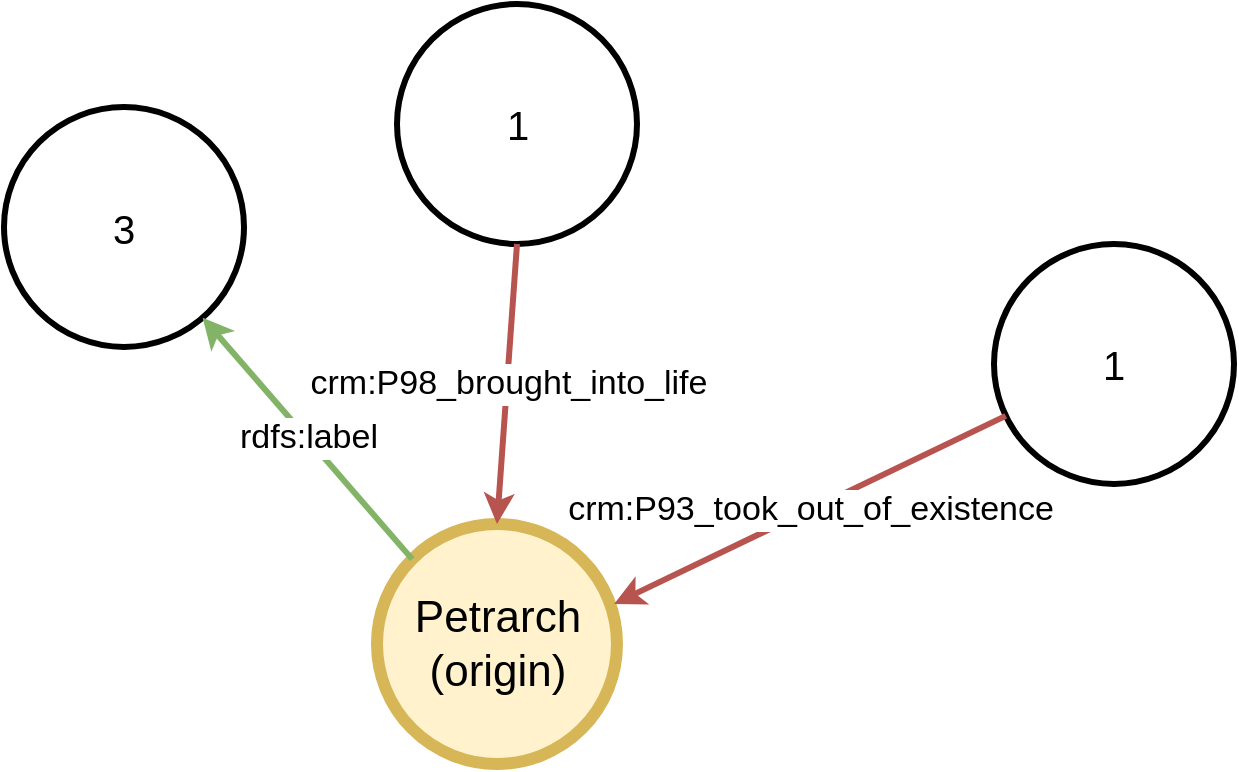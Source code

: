 <mxfile version="19.0.1" type="device" pages="5"><diagram name="Page-0" id="4oM4tG_K2NQpxTqKnOpK"><mxGraphModel dx="1102" dy="1025" grid="1" gridSize="10" guides="1" tooltips="1" connect="1" arrows="1" fold="1" page="1" pageScale="1" pageWidth="1169" pageHeight="827" background="none" math="0" shadow="0"><root><mxCell id="BG75bd2B4vwjR_x7DE9c-0"/><mxCell id="BG75bd2B4vwjR_x7DE9c-1" parent="BG75bd2B4vwjR_x7DE9c-0"/><mxCell id="BG75bd2B4vwjR_x7DE9c-2" value="3" style="ellipse;whiteSpace=wrap;html=1;shadow=0;fontFamily=Helvetica;fontSize=20;align=center;strokeWidth=3;" vertex="1" parent="BG75bd2B4vwjR_x7DE9c-1"><mxGeometry x="23" y="111.5" width="120" height="120" as="geometry"/></mxCell><mxCell id="BG75bd2B4vwjR_x7DE9c-6" value="Petrarch&lt;br style=&quot;font-size: 22px;&quot;&gt;(origin)" style="ellipse;whiteSpace=wrap;html=1;shadow=0;fontFamily=Helvetica;fontSize=22;align=center;strokeColor=#d6b656;strokeWidth=6;fillColor=#fff2cc;fontStyle=0;" vertex="1" parent="BG75bd2B4vwjR_x7DE9c-1"><mxGeometry x="209.5" y="320" width="120" height="120" as="geometry"/></mxCell><mxCell id="BG75bd2B4vwjR_x7DE9c-7" value="1" style="ellipse;whiteSpace=wrap;html=1;shadow=0;fontFamily=Helvetica;fontSize=20;align=center;strokeWidth=3;" vertex="1" parent="BG75bd2B4vwjR_x7DE9c-1"><mxGeometry x="219.5" y="60" width="120" height="120" as="geometry"/></mxCell><mxCell id="BG75bd2B4vwjR_x7DE9c-8" value="rdfs:label" style="endArrow=classic;html=1;rounded=0;fontSize=17;strokeWidth=3;exitX=0;exitY=0;exitDx=0;exitDy=0;fillColor=#d5e8d4;strokeColor=#82b366;" edge="1" parent="BG75bd2B4vwjR_x7DE9c-1" source="BG75bd2B4vwjR_x7DE9c-6" target="BG75bd2B4vwjR_x7DE9c-2"><mxGeometry width="50" height="50" relative="1" as="geometry"><mxPoint x="143" y="304" as="sourcePoint"/><mxPoint x="193" y="254" as="targetPoint"/></mxGeometry></mxCell><mxCell id="BG75bd2B4vwjR_x7DE9c-9" value="crm:P98_brought_into_life" style="endArrow=classic;html=1;rounded=0;fontSize=17;strokeWidth=3;entryX=0.5;entryY=0;entryDx=0;entryDy=0;exitX=0.5;exitY=1;exitDx=0;exitDy=0;fillColor=#f8cecc;strokeColor=#b85450;" edge="1" parent="BG75bd2B4vwjR_x7DE9c-1" source="BG75bd2B4vwjR_x7DE9c-7" target="BG75bd2B4vwjR_x7DE9c-6"><mxGeometry width="50" height="50" relative="1" as="geometry"><mxPoint x="399.5" y="520" as="sourcePoint"/><mxPoint x="449.5" y="470" as="targetPoint"/></mxGeometry></mxCell><mxCell id="BG75bd2B4vwjR_x7DE9c-13" value="1" style="ellipse;whiteSpace=wrap;html=1;shadow=0;fontFamily=Helvetica;fontSize=20;align=center;strokeWidth=3;" vertex="1" parent="BG75bd2B4vwjR_x7DE9c-1"><mxGeometry x="518" y="180" width="120" height="120" as="geometry"/></mxCell><mxCell id="BG75bd2B4vwjR_x7DE9c-14" value="crm:P93_took_out_of_existence" style="endArrow=classic;html=1;rounded=0;fontSize=17;strokeWidth=3;entryX=0.988;entryY=0.333;entryDx=0;entryDy=0;fillColor=#f8cecc;strokeColor=#b85450;entryPerimeter=0;" edge="1" parent="BG75bd2B4vwjR_x7DE9c-1" source="BG75bd2B4vwjR_x7DE9c-13"><mxGeometry width="50" height="50" relative="1" as="geometry"><mxPoint x="559.5" y="640" as="sourcePoint"/><mxPoint x="328.06" y="359.96" as="targetPoint"/></mxGeometry></mxCell></root></mxGraphModel></diagram><diagram id="6a731a19-8d31-9384-78a2-239565b7b9f0" name="Page-1"><mxGraphModel dx="1102" dy="1025" grid="1" gridSize="10" guides="1" tooltips="1" connect="1" arrows="1" fold="1" page="1" pageScale="1" pageWidth="1169" pageHeight="827" background="none" math="0" shadow="0"><root><mxCell id="0"/><mxCell id="1" parent="0"/><mxCell id="1350" value="3" style="ellipse;whiteSpace=wrap;html=1;shadow=0;fontFamily=Helvetica;fontSize=22;align=center;strokeWidth=6;fillColor=#fff2cc;strokeColor=#d6b656;fontStyle=0;" parent="1" vertex="1"><mxGeometry x="235" y="111.5" width="120" height="120" as="geometry"/></mxCell><mxCell id="1358" value="&quot;Petrarca&quot;@ita" style="rounded=1;fillColor=#64BBE2;strokeColor=none;strokeWidth=3;shadow=0;html=1;fontColor=#FFFFFF;" parent="1" vertex="1"><mxGeometry x="41.5" y="250" width="130" height="40" as="geometry"/></mxCell><mxCell id="1367" value="&quot;Petrarch&quot;@eng" style="rounded=1;fillColor=#64BBE2;strokeColor=none;strokeWidth=3;shadow=0;html=1;fontColor=#FFFFFF;" parent="1" vertex="1"><mxGeometry x="130" y="306.5" width="130" height="40" as="geometry"/></mxCell><mxCell id="1368" value="&quot;Petrarcha&quot;@lat" style="rounded=1;fillColor=#64BBE2;strokeColor=none;strokeWidth=3;shadow=0;html=1;fontColor=#FFFFFF;" parent="1" vertex="1"><mxGeometry x="30" y="186.5" width="130" height="40" as="geometry"/></mxCell><mxCell id="1515" value="Petrarch&lt;br style=&quot;font-size: 22px;&quot;&gt;(origin)" style="ellipse;whiteSpace=wrap;html=1;shadow=0;fontFamily=Helvetica;fontSize=20;align=center;strokeColor=none;strokeWidth=3;fillColor=#1699D3;fontStyle=0;fontColor=#FFFFFF;gradientColor=none;" parent="1" vertex="1"><mxGeometry x="421.5" y="320" width="120" height="120" as="geometry"/></mxCell><mxCell id="9HFBVI-Djyg4DfMVDrEL-1543" value="1" style="ellipse;whiteSpace=wrap;html=1;shadow=0;fontFamily=Helvetica;fontSize=20;align=center;strokeWidth=3;" parent="1" vertex="1"><mxGeometry x="431.5" y="60" width="120" height="120" as="geometry"/></mxCell><mxCell id="9HFBVI-Djyg4DfMVDrEL-1546" value="rdfs:label" style="endArrow=classic;html=1;rounded=0;fontSize=17;strokeWidth=3;exitX=0;exitY=0;exitDx=0;exitDy=0;fillColor=#d5e8d4;strokeColor=#82b366;" parent="1" source="1515" target="1350" edge="1"><mxGeometry width="50" height="50" relative="1" as="geometry"><mxPoint x="355" y="304" as="sourcePoint"/><mxPoint x="405" y="254" as="targetPoint"/></mxGeometry></mxCell><mxCell id="9HFBVI-Djyg4DfMVDrEL-1547" value="crm:P98_brought_into_life" style="endArrow=classic;html=1;rounded=0;fontSize=17;strokeWidth=3;entryX=0.5;entryY=0;entryDx=0;entryDy=0;exitX=0.5;exitY=1;exitDx=0;exitDy=0;fillColor=#f8cecc;strokeColor=#b85450;" parent="1" source="9HFBVI-Djyg4DfMVDrEL-1543" target="1515" edge="1"><mxGeometry width="50" height="50" relative="1" as="geometry"><mxPoint x="611.5" y="520" as="sourcePoint"/><mxPoint x="661.5" y="470" as="targetPoint"/></mxGeometry></mxCell><mxCell id="9HFBVI-Djyg4DfMVDrEL-1548" value="" style="endArrow=classic;html=1;rounded=0;fontSize=22;strokeWidth=3;entryX=1;entryY=0.5;entryDx=0;entryDy=0;exitX=0.046;exitY=0.688;exitDx=0;exitDy=0;fillColor=#f5f5f5;strokeColor=#666666;exitPerimeter=0;" parent="1" source="1350" target="1368" edge="1"><mxGeometry width="50" height="50" relative="1" as="geometry"><mxPoint x="611.5" y="520" as="sourcePoint"/><mxPoint x="661.5" y="470" as="targetPoint"/></mxGeometry></mxCell><mxCell id="9HFBVI-Djyg4DfMVDrEL-1549" value="" style="endArrow=classic;html=1;rounded=0;fontSize=22;strokeWidth=3;entryX=1;entryY=0.5;entryDx=0;entryDy=0;exitX=0;exitY=1;exitDx=0;exitDy=0;fillColor=#f5f5f5;strokeColor=#666666;" parent="1" source="1350" target="1358" edge="1"><mxGeometry width="50" height="50" relative="1" as="geometry"><mxPoint x="286.5" y="236" as="sourcePoint"/><mxPoint x="211.5" y="271" as="targetPoint"/></mxGeometry></mxCell><mxCell id="9HFBVI-Djyg4DfMVDrEL-1550" value="" style="endArrow=classic;html=1;rounded=0;fontSize=22;strokeWidth=3;fillColor=#f5f5f5;strokeColor=#666666;" parent="1" source="1350" target="1367" edge="1"><mxGeometry width="50" height="50" relative="1" as="geometry"><mxPoint x="255" y="191.5" as="sourcePoint"/><mxPoint x="180" y="226.5" as="targetPoint"/></mxGeometry></mxCell><mxCell id="SqE75Xqj6QsvhFtpogld-1515" value="1" style="ellipse;whiteSpace=wrap;html=1;shadow=0;fontFamily=Helvetica;fontSize=20;align=center;strokeWidth=3;" parent="1" vertex="1"><mxGeometry x="730" y="180" width="120" height="120" as="geometry"/></mxCell><mxCell id="SqE75Xqj6QsvhFtpogld-1516" value="crm:P93_took_out_of_existence" style="endArrow=classic;html=1;rounded=0;fontSize=17;strokeWidth=3;entryX=0.988;entryY=0.333;entryDx=0;entryDy=0;fillColor=#f8cecc;strokeColor=#b85450;entryPerimeter=0;" parent="1" source="SqE75Xqj6QsvhFtpogld-1515" edge="1"><mxGeometry width="50" height="50" relative="1" as="geometry"><mxPoint x="771.5" y="640" as="sourcePoint"/><mxPoint x="540.06" y="359.96" as="targetPoint"/></mxGeometry></mxCell></root></mxGraphModel></diagram><diagram name="Page-2" id="1lGVj-KiwBFCAFmwJNWV"><mxGraphModel dx="1102" dy="1025" grid="1" gridSize="10" guides="1" tooltips="1" connect="1" arrows="1" fold="1" page="1" pageScale="1" pageWidth="1169" pageHeight="827" background="none" math="0" shadow="0"><root><mxCell id="vB5kEMG4XfXQla-h0TNP-0"/><mxCell id="vB5kEMG4XfXQla-h0TNP-1" parent="vB5kEMG4XfXQla-h0TNP-0"/><mxCell id="vB5kEMG4XfXQla-h0TNP-2" value="3" style="ellipse;whiteSpace=wrap;html=1;shadow=0;fontFamily=Helvetica;fontSize=20;align=center;strokeWidth=3;" parent="vB5kEMG4XfXQla-h0TNP-1" vertex="1"><mxGeometry x="235" y="111.5" width="120" height="120" as="geometry"/></mxCell><mxCell id="vB5kEMG4XfXQla-h0TNP-3" value="&quot;Petrarca&quot;@ita" style="rounded=1;fillColor=#64BBE2;strokeColor=none;strokeWidth=3;shadow=0;html=1;fontColor=#FFFFFF;" parent="vB5kEMG4XfXQla-h0TNP-1" vertex="1"><mxGeometry x="41.5" y="250" width="130" height="40" as="geometry"/></mxCell><mxCell id="vB5kEMG4XfXQla-h0TNP-4" value="&quot;Petrarch&quot;@eng" style="rounded=1;fillColor=#64BBE2;strokeColor=none;strokeWidth=3;shadow=0;html=1;fontColor=#FFFFFF;" parent="vB5kEMG4XfXQla-h0TNP-1" vertex="1"><mxGeometry x="130" y="306.5" width="130" height="40" as="geometry"/></mxCell><mxCell id="vB5kEMG4XfXQla-h0TNP-5" value="&quot;Petrarcha&quot;@lat" style="rounded=1;fillColor=#64BBE2;strokeColor=none;strokeWidth=3;shadow=0;html=1;fontColor=#FFFFFF;" parent="vB5kEMG4XfXQla-h0TNP-1" vertex="1"><mxGeometry x="30" y="186.5" width="130" height="40" as="geometry"/></mxCell><mxCell id="vB5kEMG4XfXQla-h0TNP-6" value="Petrarch&lt;br style=&quot;font-size: 22px;&quot;&gt;(origin)" style="ellipse;whiteSpace=wrap;html=1;shadow=0;fontFamily=Helvetica;fontSize=20;fontColor=#FFFFFF;align=center;strokeColor=none;strokeWidth=3;fillColor=#1699D3;fontStyle=0;gradientColor=none;" parent="vB5kEMG4XfXQla-h0TNP-1" vertex="1"><mxGeometry x="421.5" y="320" width="120" height="120" as="geometry"/></mxCell><mxCell id="vB5kEMG4XfXQla-h0TNP-7" value="1" style="ellipse;whiteSpace=wrap;html=1;shadow=0;fontFamily=Helvetica;fontSize=22;fontColor=default;align=center;strokeWidth=6;fillColor=#fff2cc;strokeColor=#d6b656;fontStyle=0;" parent="vB5kEMG4XfXQla-h0TNP-1" vertex="1"><mxGeometry x="480" y="60" width="120" height="120" as="geometry"/></mxCell><mxCell id="vB5kEMG4XfXQla-h0TNP-8" value="rdfs:label" style="endArrow=classic;html=1;rounded=0;fontSize=17;strokeWidth=3;exitX=0;exitY=0;exitDx=0;exitDy=0;fillColor=#d5e8d4;strokeColor=#82b366;" parent="vB5kEMG4XfXQla-h0TNP-1" source="vB5kEMG4XfXQla-h0TNP-6" target="vB5kEMG4XfXQla-h0TNP-2" edge="1"><mxGeometry width="50" height="50" relative="1" as="geometry"><mxPoint x="355" y="304" as="sourcePoint"/><mxPoint x="405" y="254" as="targetPoint"/></mxGeometry></mxCell><mxCell id="vB5kEMG4XfXQla-h0TNP-9" value="crm:P98_brought_into_life" style="endArrow=classic;html=1;rounded=0;fontSize=17;strokeWidth=3;entryX=0.5;entryY=0;entryDx=0;entryDy=0;fillColor=#f8cecc;strokeColor=#b85450;" parent="vB5kEMG4XfXQla-h0TNP-1" source="vB5kEMG4XfXQla-h0TNP-7" target="vB5kEMG4XfXQla-h0TNP-6" edge="1"><mxGeometry width="50" height="50" relative="1" as="geometry"><mxPoint x="611.5" y="520" as="sourcePoint"/><mxPoint x="661.5" y="470" as="targetPoint"/></mxGeometry></mxCell><mxCell id="vB5kEMG4XfXQla-h0TNP-10" value="" style="endArrow=classic;html=1;rounded=0;fontSize=22;strokeWidth=3;entryX=1;entryY=0.5;entryDx=0;entryDy=0;exitX=0.046;exitY=0.688;exitDx=0;exitDy=0;fillColor=#f5f5f5;strokeColor=#666666;exitPerimeter=0;" parent="vB5kEMG4XfXQla-h0TNP-1" source="vB5kEMG4XfXQla-h0TNP-2" target="vB5kEMG4XfXQla-h0TNP-5" edge="1"><mxGeometry width="50" height="50" relative="1" as="geometry"><mxPoint x="611.5" y="520" as="sourcePoint"/><mxPoint x="661.5" y="470" as="targetPoint"/></mxGeometry></mxCell><mxCell id="vB5kEMG4XfXQla-h0TNP-11" value="" style="endArrow=classic;html=1;rounded=0;fontSize=22;strokeWidth=3;entryX=1;entryY=0.5;entryDx=0;entryDy=0;exitX=0;exitY=1;exitDx=0;exitDy=0;fillColor=#f5f5f5;strokeColor=#666666;" parent="vB5kEMG4XfXQla-h0TNP-1" source="vB5kEMG4XfXQla-h0TNP-2" target="vB5kEMG4XfXQla-h0TNP-3" edge="1"><mxGeometry width="50" height="50" relative="1" as="geometry"><mxPoint x="286.5" y="236" as="sourcePoint"/><mxPoint x="211.5" y="271" as="targetPoint"/></mxGeometry></mxCell><mxCell id="vB5kEMG4XfXQla-h0TNP-12" value="" style="endArrow=classic;html=1;rounded=0;fontSize=22;strokeWidth=3;fillColor=#f5f5f5;strokeColor=#666666;" parent="vB5kEMG4XfXQla-h0TNP-1" source="vB5kEMG4XfXQla-h0TNP-2" target="vB5kEMG4XfXQla-h0TNP-4" edge="1"><mxGeometry width="50" height="50" relative="1" as="geometry"><mxPoint x="255" y="191.5" as="sourcePoint"/><mxPoint x="180" y="226.5" as="targetPoint"/></mxGeometry></mxCell><mxCell id="BOJQvSUbp0BCWTSj2ZjD-0" value="petrarch_birth" style="ellipse;whiteSpace=wrap;html=1;shadow=0;fontFamily=Helvetica;fontSize=18;fontColor=#FFFFFF;align=center;strokeWidth=3;fillColor=#1699D3;strokeColor=none;" parent="vB5kEMG4XfXQla-h0TNP-1" vertex="1"><mxGeometry x="660" y="20" width="120" height="120" as="geometry"/></mxCell><mxCell id="BOJQvSUbp0BCWTSj2ZjD-3" value="" style="endArrow=classic;html=1;rounded=0;fontSize=22;strokeWidth=3;entryX=0.95;entryY=0.283;entryDx=0;entryDy=0;fillColor=#f5f5f5;strokeColor=#666666;entryPerimeter=0;" parent="vB5kEMG4XfXQla-h0TNP-1" source="BOJQvSUbp0BCWTSj2ZjD-0" target="vB5kEMG4XfXQla-h0TNP-7" edge="1"><mxGeometry width="50" height="50" relative="1" as="geometry"><mxPoint x="700.52" y="165.28" as="sourcePoint"/><mxPoint x="620" y="177.72" as="targetPoint"/></mxGeometry></mxCell><mxCell id="BOJQvSUbp0BCWTSj2ZjD-4" value="1" style="ellipse;whiteSpace=wrap;html=1;shadow=0;fontFamily=Helvetica;fontSize=20;align=center;strokeWidth=3;" parent="vB5kEMG4XfXQla-h0TNP-1" vertex="1"><mxGeometry x="730" y="180" width="120" height="120" as="geometry"/></mxCell><mxCell id="BOJQvSUbp0BCWTSj2ZjD-5" value="crm:P93_took_out_of_existence" style="endArrow=classic;html=1;rounded=0;fontSize=17;strokeWidth=3;fillColor=#f8cecc;strokeColor=#b85450;" parent="vB5kEMG4XfXQla-h0TNP-1" source="BOJQvSUbp0BCWTSj2ZjD-4" target="vB5kEMG4XfXQla-h0TNP-6" edge="1"><mxGeometry width="50" height="50" relative="1" as="geometry"><mxPoint x="771.5" y="640" as="sourcePoint"/><mxPoint x="641.5" y="440" as="targetPoint"/></mxGeometry></mxCell></root></mxGraphModel></diagram><diagram name="Page-3" id="uWz9y584mhWtgyytnm3A"><mxGraphModel dx="1970" dy="1415" grid="1" gridSize="10" guides="1" tooltips="1" connect="1" arrows="1" fold="1" page="1" pageScale="1" pageWidth="1169" pageHeight="827" background="none" math="0" shadow="0"><root><mxCell id="YHRQRd0pmRaX0g3KSW0P-0"/><mxCell id="YHRQRd0pmRaX0g3KSW0P-1" parent="YHRQRd0pmRaX0g3KSW0P-0"/><mxCell id="YHRQRd0pmRaX0g3KSW0P-2" value="3" style="ellipse;whiteSpace=wrap;html=1;shadow=0;fontFamily=Helvetica;fontSize=20;align=center;strokeWidth=3;" vertex="1" parent="YHRQRd0pmRaX0g3KSW0P-1"><mxGeometry x="235" y="111.5" width="120" height="120" as="geometry"/></mxCell><mxCell id="YHRQRd0pmRaX0g3KSW0P-3" value="&quot;Petrarca&quot;@ita" style="rounded=1;fillColor=#64BBE2;strokeColor=none;strokeWidth=3;shadow=0;html=1;fontColor=#FFFFFF;" vertex="1" parent="YHRQRd0pmRaX0g3KSW0P-1"><mxGeometry x="41.5" y="250" width="130" height="40" as="geometry"/></mxCell><mxCell id="YHRQRd0pmRaX0g3KSW0P-4" value="&quot;Petrarch&quot;@eng" style="rounded=1;fillColor=#64BBE2;strokeColor=none;strokeWidth=3;shadow=0;html=1;fontColor=#FFFFFF;" vertex="1" parent="YHRQRd0pmRaX0g3KSW0P-1"><mxGeometry x="130" y="306.5" width="130" height="40" as="geometry"/></mxCell><mxCell id="YHRQRd0pmRaX0g3KSW0P-5" value="&quot;Petrarcha&quot;@lat" style="rounded=1;fillColor=#64BBE2;strokeColor=none;strokeWidth=3;shadow=0;html=1;fontColor=#FFFFFF;" vertex="1" parent="YHRQRd0pmRaX0g3KSW0P-1"><mxGeometry x="30" y="186.5" width="130" height="40" as="geometry"/></mxCell><mxCell id="YHRQRd0pmRaX0g3KSW0P-6" value="Petrarch&lt;br style=&quot;font-size: 22px;&quot;&gt;(origin)" style="ellipse;whiteSpace=wrap;html=1;shadow=0;fontFamily=Helvetica;fontSize=20;fontColor=#FFFFFF;align=center;strokeColor=none;strokeWidth=3;fillColor=#1699D3;fontStyle=0;gradientColor=none;" vertex="1" parent="YHRQRd0pmRaX0g3KSW0P-1"><mxGeometry x="421.5" y="320" width="120" height="120" as="geometry"/></mxCell><mxCell id="YHRQRd0pmRaX0g3KSW0P-7" value="1" style="ellipse;whiteSpace=wrap;html=1;shadow=0;fontFamily=Helvetica;fontSize=20;align=center;strokeWidth=3;fontStyle=0;" vertex="1" parent="YHRQRd0pmRaX0g3KSW0P-1"><mxGeometry x="480" y="60" width="120" height="120" as="geometry"/></mxCell><mxCell id="YHRQRd0pmRaX0g3KSW0P-8" value="rdfs:label" style="endArrow=classic;html=1;rounded=0;fontSize=17;strokeWidth=3;exitX=0;exitY=0;exitDx=0;exitDy=0;fillColor=#d5e8d4;strokeColor=#82b366;" edge="1" parent="YHRQRd0pmRaX0g3KSW0P-1" source="YHRQRd0pmRaX0g3KSW0P-6" target="YHRQRd0pmRaX0g3KSW0P-2"><mxGeometry width="50" height="50" relative="1" as="geometry"><mxPoint x="355" y="304" as="sourcePoint"/><mxPoint x="405" y="254" as="targetPoint"/></mxGeometry></mxCell><mxCell id="YHRQRd0pmRaX0g3KSW0P-9" value="crm:P98_brought_into_life" style="endArrow=classic;html=1;rounded=0;fontSize=17;strokeWidth=3;entryX=0.5;entryY=0;entryDx=0;entryDy=0;fillColor=#f8cecc;strokeColor=#b85450;" edge="1" parent="YHRQRd0pmRaX0g3KSW0P-1" source="YHRQRd0pmRaX0g3KSW0P-7" target="YHRQRd0pmRaX0g3KSW0P-6"><mxGeometry width="50" height="50" relative="1" as="geometry"><mxPoint x="611.5" y="520" as="sourcePoint"/><mxPoint x="661.5" y="470" as="targetPoint"/></mxGeometry></mxCell><mxCell id="YHRQRd0pmRaX0g3KSW0P-10" value="" style="endArrow=classic;html=1;rounded=0;fontSize=22;strokeWidth=3;entryX=1;entryY=0.5;entryDx=0;entryDy=0;exitX=0.046;exitY=0.688;exitDx=0;exitDy=0;fillColor=#f5f5f5;strokeColor=#666666;exitPerimeter=0;" edge="1" parent="YHRQRd0pmRaX0g3KSW0P-1" source="YHRQRd0pmRaX0g3KSW0P-2" target="YHRQRd0pmRaX0g3KSW0P-5"><mxGeometry width="50" height="50" relative="1" as="geometry"><mxPoint x="611.5" y="520" as="sourcePoint"/><mxPoint x="661.5" y="470" as="targetPoint"/></mxGeometry></mxCell><mxCell id="YHRQRd0pmRaX0g3KSW0P-11" value="" style="endArrow=classic;html=1;rounded=0;fontSize=22;strokeWidth=3;entryX=1;entryY=0.5;entryDx=0;entryDy=0;exitX=0;exitY=1;exitDx=0;exitDy=0;fillColor=#f5f5f5;strokeColor=#666666;" edge="1" parent="YHRQRd0pmRaX0g3KSW0P-1" source="YHRQRd0pmRaX0g3KSW0P-2" target="YHRQRd0pmRaX0g3KSW0P-3"><mxGeometry width="50" height="50" relative="1" as="geometry"><mxPoint x="286.5" y="236" as="sourcePoint"/><mxPoint x="211.5" y="271" as="targetPoint"/></mxGeometry></mxCell><mxCell id="YHRQRd0pmRaX0g3KSW0P-12" value="" style="endArrow=classic;html=1;rounded=0;fontSize=22;strokeWidth=3;fillColor=#f5f5f5;strokeColor=#666666;" edge="1" parent="YHRQRd0pmRaX0g3KSW0P-1" source="YHRQRd0pmRaX0g3KSW0P-2" target="YHRQRd0pmRaX0g3KSW0P-4"><mxGeometry width="50" height="50" relative="1" as="geometry"><mxPoint x="255" y="191.5" as="sourcePoint"/><mxPoint x="180" y="226.5" as="targetPoint"/></mxGeometry></mxCell><mxCell id="YHRQRd0pmRaX0g3KSW0P-13" value="petrarch_birth" style="ellipse;whiteSpace=wrap;html=1;shadow=0;fontFamily=Helvetica;fontSize=18;fontColor=default;align=center;strokeWidth=6;fillColor=#fff2cc;strokeColor=#d6b656;fontStyle=0;" vertex="1" parent="YHRQRd0pmRaX0g3KSW0P-1"><mxGeometry x="660" y="20" width="120" height="120" as="geometry"/></mxCell><mxCell id="YHRQRd0pmRaX0g3KSW0P-14" value="" style="endArrow=classic;html=1;rounded=0;fontSize=22;strokeWidth=3;entryX=0.95;entryY=0.283;entryDx=0;entryDy=0;fillColor=#f5f5f5;strokeColor=#666666;entryPerimeter=0;" edge="1" parent="YHRQRd0pmRaX0g3KSW0P-1" source="YHRQRd0pmRaX0g3KSW0P-13" target="YHRQRd0pmRaX0g3KSW0P-7"><mxGeometry width="50" height="50" relative="1" as="geometry"><mxPoint x="700.52" y="165.28" as="sourcePoint"/><mxPoint x="620" y="177.72" as="targetPoint"/></mxGeometry></mxCell><mxCell id="YHRQRd0pmRaX0g3KSW0P-15" value="1" style="ellipse;whiteSpace=wrap;html=1;shadow=0;fontFamily=Helvetica;fontSize=20;align=center;strokeWidth=3;" vertex="1" parent="YHRQRd0pmRaX0g3KSW0P-1"><mxGeometry x="730" y="180" width="120" height="120" as="geometry"/></mxCell><mxCell id="YHRQRd0pmRaX0g3KSW0P-16" value="crm:P93_took_out_of_existence" style="endArrow=classic;html=1;rounded=0;fontSize=17;strokeWidth=3;fillColor=#f8cecc;strokeColor=#b85450;" edge="1" parent="YHRQRd0pmRaX0g3KSW0P-1" source="YHRQRd0pmRaX0g3KSW0P-15" target="YHRQRd0pmRaX0g3KSW0P-6"><mxGeometry width="50" height="50" relative="1" as="geometry"><mxPoint x="771.5" y="640" as="sourcePoint"/><mxPoint x="641.5" y="440" as="targetPoint"/></mxGeometry></mxCell><mxCell id="oVKQBFPfl0p5poCZGfBY-0" value="1" style="ellipse;whiteSpace=wrap;html=1;shadow=0;fontFamily=Helvetica;fontSize=20;align=center;strokeWidth=3;" vertex="1" parent="YHRQRd0pmRaX0g3KSW0P-1"><mxGeometry x="920" y="63.93" width="120" height="120" as="geometry"/></mxCell><mxCell id="oVKQBFPfl0p5poCZGfBY-1" value="a" style="endArrow=classic;html=1;rounded=0;fontSize=17;strokeWidth=3;exitX=1;exitY=0.5;exitDx=0;exitDy=0;fillColor=#d5e8d4;strokeColor=#82b366;entryX=0;entryY=0.442;entryDx=0;entryDy=0;entryPerimeter=0;" edge="1" parent="YHRQRd0pmRaX0g3KSW0P-1" target="oVKQBFPfl0p5poCZGfBY-0" source="YHRQRd0pmRaX0g3KSW0P-13"><mxGeometry width="50" height="50" relative="1" as="geometry"><mxPoint x="1124.074" y="290.004" as="sourcePoint"/><mxPoint x="1090" y="206.43" as="targetPoint"/></mxGeometry></mxCell></root></mxGraphModel></diagram><diagram name="Page-4" id="FoUvfi67CX78Ta_XL6rb"><mxGraphModel dx="1970" dy="1415" grid="1" gridSize="10" guides="1" tooltips="1" connect="1" arrows="1" fold="1" page="1" pageScale="1" pageWidth="1169" pageHeight="827" background="none" math="0" shadow="0"><root><mxCell id="UpX3eUCIzA0VPagTX5ET-0"/><mxCell id="UpX3eUCIzA0VPagTX5ET-1" parent="UpX3eUCIzA0VPagTX5ET-0"/><mxCell id="UpX3eUCIzA0VPagTX5ET-2" value="3" style="ellipse;whiteSpace=wrap;html=1;shadow=0;fontFamily=Helvetica;fontSize=20;align=center;strokeWidth=3;" vertex="1" parent="UpX3eUCIzA0VPagTX5ET-1"><mxGeometry x="235" y="111.5" width="120" height="120" as="geometry"/></mxCell><mxCell id="UpX3eUCIzA0VPagTX5ET-3" value="&quot;Petrarca&quot;@ita" style="rounded=1;fillColor=#64BBE2;strokeColor=none;strokeWidth=3;shadow=0;html=1;fontColor=#FFFFFF;" vertex="1" parent="UpX3eUCIzA0VPagTX5ET-1"><mxGeometry x="41.5" y="250" width="130" height="40" as="geometry"/></mxCell><mxCell id="UpX3eUCIzA0VPagTX5ET-4" value="&quot;Petrarch&quot;@eng" style="rounded=1;fillColor=#64BBE2;strokeColor=none;strokeWidth=3;shadow=0;html=1;fontColor=#FFFFFF;" vertex="1" parent="UpX3eUCIzA0VPagTX5ET-1"><mxGeometry x="130" y="306.5" width="130" height="40" as="geometry"/></mxCell><mxCell id="UpX3eUCIzA0VPagTX5ET-5" value="&quot;Petrarcha&quot;@lat" style="rounded=1;fillColor=#64BBE2;strokeColor=none;strokeWidth=3;shadow=0;html=1;fontColor=#FFFFFF;" vertex="1" parent="UpX3eUCIzA0VPagTX5ET-1"><mxGeometry x="30" y="186.5" width="130" height="40" as="geometry"/></mxCell><mxCell id="UpX3eUCIzA0VPagTX5ET-6" value="Petrarch&lt;br style=&quot;font-size: 22px;&quot;&gt;(origin)" style="ellipse;whiteSpace=wrap;html=1;shadow=0;fontFamily=Helvetica;fontSize=20;fontColor=#FFFFFF;align=center;strokeColor=none;strokeWidth=3;fillColor=#1699D3;fontStyle=0;gradientColor=none;" vertex="1" parent="UpX3eUCIzA0VPagTX5ET-1"><mxGeometry x="421.5" y="320" width="120" height="120" as="geometry"/></mxCell><mxCell id="UpX3eUCIzA0VPagTX5ET-7" value="1" style="ellipse;whiteSpace=wrap;html=1;shadow=0;fontFamily=Helvetica;fontSize=20;align=center;strokeWidth=3;fontStyle=0;" vertex="1" parent="UpX3eUCIzA0VPagTX5ET-1"><mxGeometry x="480" y="60" width="120" height="120" as="geometry"/></mxCell><mxCell id="UpX3eUCIzA0VPagTX5ET-8" value="rdfs:label" style="endArrow=classic;html=1;rounded=0;fontSize=17;strokeWidth=3;exitX=0;exitY=0;exitDx=0;exitDy=0;fillColor=#d5e8d4;strokeColor=#82b366;" edge="1" parent="UpX3eUCIzA0VPagTX5ET-1" source="UpX3eUCIzA0VPagTX5ET-6" target="UpX3eUCIzA0VPagTX5ET-2"><mxGeometry width="50" height="50" relative="1" as="geometry"><mxPoint x="355" y="304" as="sourcePoint"/><mxPoint x="405" y="254" as="targetPoint"/></mxGeometry></mxCell><mxCell id="UpX3eUCIzA0VPagTX5ET-9" value="crm:P98_brought_into_life" style="endArrow=classic;html=1;rounded=0;fontSize=17;strokeWidth=3;entryX=0.5;entryY=0;entryDx=0;entryDy=0;fillColor=#f8cecc;strokeColor=#b85450;" edge="1" parent="UpX3eUCIzA0VPagTX5ET-1" source="UpX3eUCIzA0VPagTX5ET-7" target="UpX3eUCIzA0VPagTX5ET-6"><mxGeometry width="50" height="50" relative="1" as="geometry"><mxPoint x="611.5" y="520" as="sourcePoint"/><mxPoint x="661.5" y="470" as="targetPoint"/></mxGeometry></mxCell><mxCell id="UpX3eUCIzA0VPagTX5ET-10" value="" style="endArrow=classic;html=1;rounded=0;fontSize=22;strokeWidth=3;entryX=1;entryY=0.5;entryDx=0;entryDy=0;exitX=0.046;exitY=0.688;exitDx=0;exitDy=0;fillColor=#f5f5f5;strokeColor=#666666;exitPerimeter=0;" edge="1" parent="UpX3eUCIzA0VPagTX5ET-1" source="UpX3eUCIzA0VPagTX5ET-2" target="UpX3eUCIzA0VPagTX5ET-5"><mxGeometry width="50" height="50" relative="1" as="geometry"><mxPoint x="611.5" y="520" as="sourcePoint"/><mxPoint x="661.5" y="470" as="targetPoint"/></mxGeometry></mxCell><mxCell id="UpX3eUCIzA0VPagTX5ET-11" value="" style="endArrow=classic;html=1;rounded=0;fontSize=22;strokeWidth=3;entryX=1;entryY=0.5;entryDx=0;entryDy=0;exitX=0;exitY=1;exitDx=0;exitDy=0;fillColor=#f5f5f5;strokeColor=#666666;" edge="1" parent="UpX3eUCIzA0VPagTX5ET-1" source="UpX3eUCIzA0VPagTX5ET-2" target="UpX3eUCIzA0VPagTX5ET-3"><mxGeometry width="50" height="50" relative="1" as="geometry"><mxPoint x="286.5" y="236" as="sourcePoint"/><mxPoint x="211.5" y="271" as="targetPoint"/></mxGeometry></mxCell><mxCell id="UpX3eUCIzA0VPagTX5ET-12" value="" style="endArrow=classic;html=1;rounded=0;fontSize=22;strokeWidth=3;fillColor=#f5f5f5;strokeColor=#666666;" edge="1" parent="UpX3eUCIzA0VPagTX5ET-1" source="UpX3eUCIzA0VPagTX5ET-2" target="UpX3eUCIzA0VPagTX5ET-4"><mxGeometry width="50" height="50" relative="1" as="geometry"><mxPoint x="255" y="191.5" as="sourcePoint"/><mxPoint x="180" y="226.5" as="targetPoint"/></mxGeometry></mxCell><mxCell id="UpX3eUCIzA0VPagTX5ET-13" value="petrarch_birth" style="ellipse;whiteSpace=wrap;html=1;shadow=0;fontFamily=Helvetica;fontSize=18;fontColor=#FFFFFF;align=center;strokeWidth=3;fillColor=#1699D3;strokeColor=none;fontStyle=0;" vertex="1" parent="UpX3eUCIzA0VPagTX5ET-1"><mxGeometry x="660" y="20" width="120" height="120" as="geometry"/></mxCell><mxCell id="UpX3eUCIzA0VPagTX5ET-14" value="" style="endArrow=classic;html=1;rounded=0;fontSize=22;strokeWidth=3;entryX=0.95;entryY=0.283;entryDx=0;entryDy=0;fillColor=#f5f5f5;strokeColor=#666666;entryPerimeter=0;" edge="1" parent="UpX3eUCIzA0VPagTX5ET-1" source="UpX3eUCIzA0VPagTX5ET-13" target="UpX3eUCIzA0VPagTX5ET-7"><mxGeometry width="50" height="50" relative="1" as="geometry"><mxPoint x="700.52" y="165.28" as="sourcePoint"/><mxPoint x="620" y="177.72" as="targetPoint"/></mxGeometry></mxCell><mxCell id="UpX3eUCIzA0VPagTX5ET-15" value="1" style="ellipse;whiteSpace=wrap;html=1;shadow=0;fontFamily=Helvetica;fontSize=20;align=center;strokeWidth=3;" vertex="1" parent="UpX3eUCIzA0VPagTX5ET-1"><mxGeometry x="730" y="180" width="120" height="120" as="geometry"/></mxCell><mxCell id="UpX3eUCIzA0VPagTX5ET-16" value="crm:P93_took_out_of_existence" style="endArrow=classic;html=1;rounded=0;fontSize=17;strokeWidth=3;fillColor=#f8cecc;strokeColor=#b85450;" edge="1" parent="UpX3eUCIzA0VPagTX5ET-1" source="UpX3eUCIzA0VPagTX5ET-15" target="UpX3eUCIzA0VPagTX5ET-6"><mxGeometry width="50" height="50" relative="1" as="geometry"><mxPoint x="771.5" y="640" as="sourcePoint"/><mxPoint x="641.5" y="440" as="targetPoint"/></mxGeometry></mxCell><mxCell id="UpX3eUCIzA0VPagTX5ET-17" value="1" style="ellipse;whiteSpace=wrap;html=1;shadow=0;fontFamily=Helvetica;fontSize=22;fontColor=default;align=center;strokeWidth=6;fillColor=#fff2cc;strokeColor=#d6b656;fontStyle=0;" vertex="1" parent="UpX3eUCIzA0VPagTX5ET-1"><mxGeometry x="920" y="63.93" width="120" height="120" as="geometry"/></mxCell><mxCell id="UpX3eUCIzA0VPagTX5ET-18" value="a" style="endArrow=classic;html=1;rounded=0;fontSize=17;strokeWidth=3;exitX=1;exitY=0.5;exitDx=0;exitDy=0;fillColor=#d5e8d4;strokeColor=#82b366;entryX=0;entryY=0.442;entryDx=0;entryDy=0;entryPerimeter=0;" edge="1" parent="UpX3eUCIzA0VPagTX5ET-1" source="UpX3eUCIzA0VPagTX5ET-13" target="UpX3eUCIzA0VPagTX5ET-17"><mxGeometry width="50" height="50" relative="1" as="geometry"><mxPoint x="1124.074" y="290.004" as="sourcePoint"/><mxPoint x="1090" y="206.43" as="targetPoint"/></mxGeometry></mxCell><mxCell id="DwdwKE-EmouDtKVNhRep-0" value="" style="endArrow=classic;html=1;rounded=0;fontSize=22;strokeWidth=3;exitX=0.5;exitY=1;exitDx=0;exitDy=0;fillColor=#f5f5f5;strokeColor=#666666;" edge="1" parent="UpX3eUCIzA0VPagTX5ET-1" source="UpX3eUCIzA0VPagTX5ET-17"><mxGeometry width="50" height="50" relative="1" as="geometry"><mxPoint x="1000.52" y="219.06" as="sourcePoint"/><mxPoint x="990" y="240" as="targetPoint"/></mxGeometry></mxCell><mxCell id="DwdwKE-EmouDtKVNhRep-1" value="crm:E67_birth" style="ellipse;whiteSpace=wrap;html=1;shadow=0;fontFamily=Helvetica;fontSize=16;fontColor=#FFFFFF;align=center;strokeWidth=3;fillColor=#1699D3;strokeColor=none;" vertex="1" parent="UpX3eUCIzA0VPagTX5ET-1"><mxGeometry x="940" y="240" width="120" height="120" as="geometry"/></mxCell></root></mxGraphModel></diagram></mxfile>